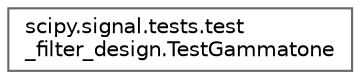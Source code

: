 digraph "Graphical Class Hierarchy"
{
 // LATEX_PDF_SIZE
  bgcolor="transparent";
  edge [fontname=Helvetica,fontsize=10,labelfontname=Helvetica,labelfontsize=10];
  node [fontname=Helvetica,fontsize=10,shape=box,height=0.2,width=0.4];
  rankdir="LR";
  Node0 [id="Node000000",label="scipy.signal.tests.test\l_filter_design.TestGammatone",height=0.2,width=0.4,color="grey40", fillcolor="white", style="filled",URL="$dc/d3b/classscipy_1_1signal_1_1tests_1_1test__filter__design_1_1TestGammatone.html",tooltip=" "];
}
